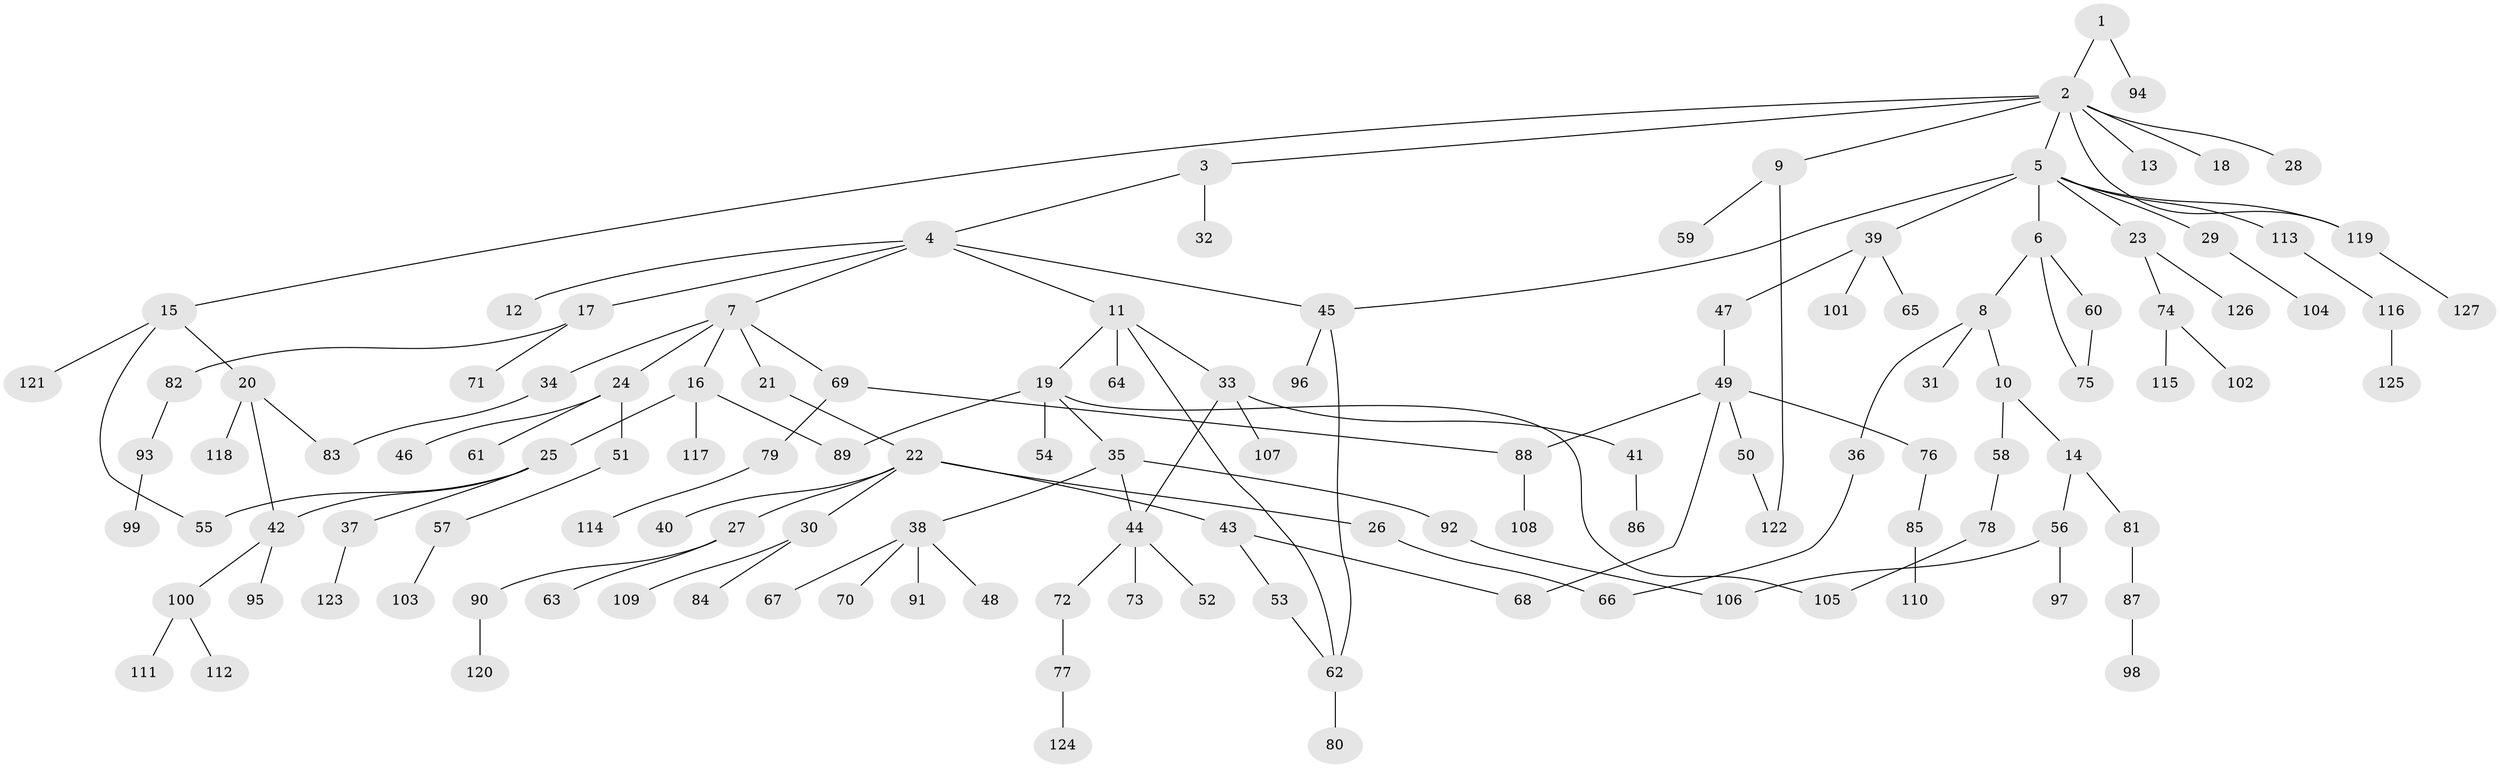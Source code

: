 // Generated by graph-tools (version 1.1) at 2025/13/03/09/25 04:13:15]
// undirected, 127 vertices, 142 edges
graph export_dot {
graph [start="1"]
  node [color=gray90,style=filled];
  1;
  2;
  3;
  4;
  5;
  6;
  7;
  8;
  9;
  10;
  11;
  12;
  13;
  14;
  15;
  16;
  17;
  18;
  19;
  20;
  21;
  22;
  23;
  24;
  25;
  26;
  27;
  28;
  29;
  30;
  31;
  32;
  33;
  34;
  35;
  36;
  37;
  38;
  39;
  40;
  41;
  42;
  43;
  44;
  45;
  46;
  47;
  48;
  49;
  50;
  51;
  52;
  53;
  54;
  55;
  56;
  57;
  58;
  59;
  60;
  61;
  62;
  63;
  64;
  65;
  66;
  67;
  68;
  69;
  70;
  71;
  72;
  73;
  74;
  75;
  76;
  77;
  78;
  79;
  80;
  81;
  82;
  83;
  84;
  85;
  86;
  87;
  88;
  89;
  90;
  91;
  92;
  93;
  94;
  95;
  96;
  97;
  98;
  99;
  100;
  101;
  102;
  103;
  104;
  105;
  106;
  107;
  108;
  109;
  110;
  111;
  112;
  113;
  114;
  115;
  116;
  117;
  118;
  119;
  120;
  121;
  122;
  123;
  124;
  125;
  126;
  127;
  1 -- 2;
  1 -- 94;
  2 -- 3;
  2 -- 5;
  2 -- 9;
  2 -- 13;
  2 -- 15;
  2 -- 18;
  2 -- 28;
  2 -- 119;
  3 -- 4;
  3 -- 32;
  4 -- 7;
  4 -- 11;
  4 -- 12;
  4 -- 17;
  4 -- 45;
  5 -- 6;
  5 -- 23;
  5 -- 29;
  5 -- 39;
  5 -- 113;
  5 -- 119;
  5 -- 45;
  6 -- 8;
  6 -- 60;
  6 -- 75;
  7 -- 16;
  7 -- 21;
  7 -- 24;
  7 -- 34;
  7 -- 69;
  8 -- 10;
  8 -- 31;
  8 -- 36;
  9 -- 59;
  9 -- 122;
  10 -- 14;
  10 -- 58;
  11 -- 19;
  11 -- 33;
  11 -- 64;
  11 -- 62;
  14 -- 56;
  14 -- 81;
  15 -- 20;
  15 -- 121;
  15 -- 55;
  16 -- 25;
  16 -- 89;
  16 -- 117;
  17 -- 71;
  17 -- 82;
  19 -- 35;
  19 -- 54;
  19 -- 105;
  19 -- 89;
  20 -- 42;
  20 -- 83;
  20 -- 118;
  21 -- 22;
  22 -- 26;
  22 -- 27;
  22 -- 30;
  22 -- 40;
  22 -- 43;
  23 -- 74;
  23 -- 126;
  24 -- 46;
  24 -- 51;
  24 -- 61;
  25 -- 37;
  25 -- 55;
  25 -- 42;
  26 -- 66;
  27 -- 63;
  27 -- 90;
  29 -- 104;
  30 -- 84;
  30 -- 109;
  33 -- 41;
  33 -- 107;
  33 -- 44;
  34 -- 83;
  35 -- 38;
  35 -- 44;
  35 -- 92;
  36 -- 66;
  37 -- 123;
  38 -- 48;
  38 -- 67;
  38 -- 70;
  38 -- 91;
  39 -- 47;
  39 -- 65;
  39 -- 101;
  41 -- 86;
  42 -- 95;
  42 -- 100;
  43 -- 53;
  43 -- 68;
  44 -- 52;
  44 -- 72;
  44 -- 73;
  45 -- 62;
  45 -- 96;
  47 -- 49;
  49 -- 50;
  49 -- 68;
  49 -- 76;
  49 -- 88;
  50 -- 122;
  51 -- 57;
  53 -- 62;
  56 -- 97;
  56 -- 106;
  57 -- 103;
  58 -- 78;
  60 -- 75;
  62 -- 80;
  69 -- 79;
  69 -- 88;
  72 -- 77;
  74 -- 102;
  74 -- 115;
  76 -- 85;
  77 -- 124;
  78 -- 105;
  79 -- 114;
  81 -- 87;
  82 -- 93;
  85 -- 110;
  87 -- 98;
  88 -- 108;
  90 -- 120;
  92 -- 106;
  93 -- 99;
  100 -- 111;
  100 -- 112;
  113 -- 116;
  116 -- 125;
  119 -- 127;
}
